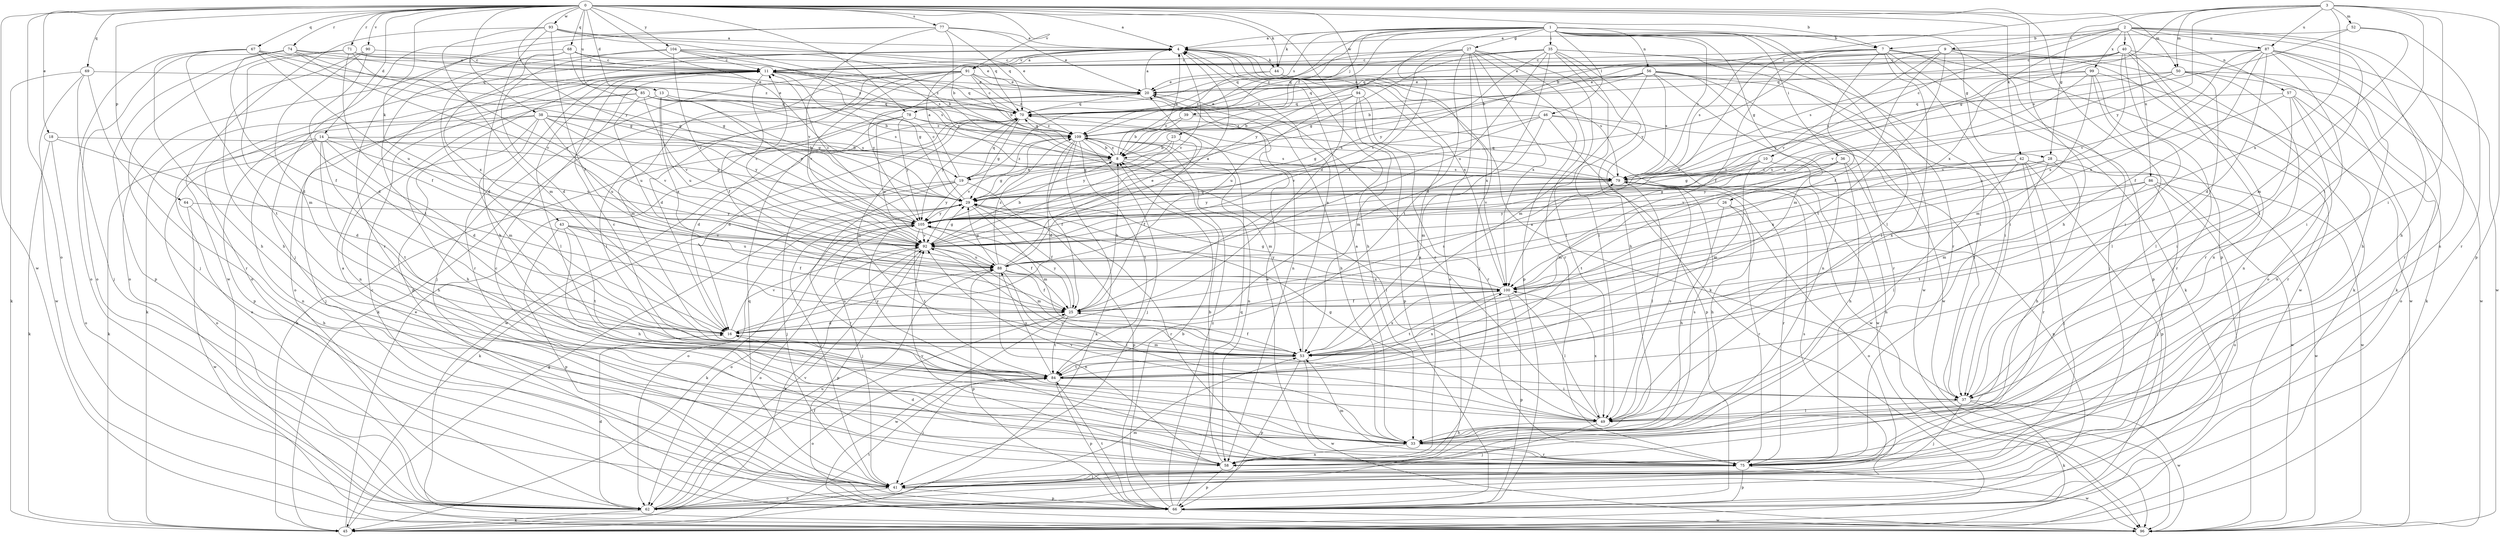 strict digraph  {
0;
1;
2;
3;
4;
7;
8;
9;
10;
11;
13;
14;
16;
18;
19;
20;
23;
25;
26;
27;
28;
29;
33;
35;
36;
37;
38;
39;
40;
41;
42;
43;
44;
45;
46;
49;
50;
52;
53;
56;
57;
58;
62;
64;
66;
67;
68;
69;
70;
71;
74;
75;
77;
78;
79;
84;
85;
86;
87;
88;
90;
91;
92;
93;
94;
96;
99;
100;
104;
105;
109;
0 -> 4  [label=a];
0 -> 7  [label=b];
0 -> 13  [label=d];
0 -> 14  [label=d];
0 -> 16  [label=d];
0 -> 18  [label=e];
0 -> 19  [label=e];
0 -> 33  [label=h];
0 -> 38  [label=j];
0 -> 42  [label=k];
0 -> 43  [label=k];
0 -> 44  [label=k];
0 -> 50  [label=m];
0 -> 62  [label=o];
0 -> 64  [label=p];
0 -> 66  [label=p];
0 -> 67  [label=q];
0 -> 68  [label=q];
0 -> 69  [label=q];
0 -> 71  [label=r];
0 -> 74  [label=r];
0 -> 77  [label=s];
0 -> 78  [label=s];
0 -> 85  [label=u];
0 -> 90  [label=v];
0 -> 91  [label=v];
0 -> 93  [label=w];
0 -> 94  [label=w];
0 -> 96  [label=w];
0 -> 104  [label=y];
0 -> 105  [label=y];
1 -> 4  [label=a];
1 -> 7  [label=b];
1 -> 19  [label=e];
1 -> 23  [label=f];
1 -> 25  [label=f];
1 -> 26  [label=g];
1 -> 27  [label=g];
1 -> 28  [label=g];
1 -> 35  [label=i];
1 -> 36  [label=i];
1 -> 39  [label=j];
1 -> 44  [label=k];
1 -> 46  [label=l];
1 -> 49  [label=l];
1 -> 56  [label=n];
1 -> 75  [label=r];
1 -> 78  [label=s];
1 -> 79  [label=s];
1 -> 109  [label=z];
2 -> 7  [label=b];
2 -> 9  [label=c];
2 -> 10  [label=c];
2 -> 33  [label=h];
2 -> 37  [label=i];
2 -> 40  [label=j];
2 -> 57  [label=n];
2 -> 58  [label=n];
2 -> 86  [label=u];
2 -> 87  [label=u];
2 -> 99  [label=x];
2 -> 100  [label=x];
3 -> 8  [label=b];
3 -> 28  [label=g];
3 -> 29  [label=g];
3 -> 37  [label=i];
3 -> 50  [label=m];
3 -> 52  [label=m];
3 -> 66  [label=p];
3 -> 84  [label=t];
3 -> 87  [label=u];
3 -> 100  [label=x];
3 -> 105  [label=y];
4 -> 11  [label=c];
4 -> 33  [label=h];
4 -> 44  [label=k];
4 -> 62  [label=o];
4 -> 91  [label=v];
4 -> 92  [label=v];
4 -> 100  [label=x];
7 -> 11  [label=c];
7 -> 25  [label=f];
7 -> 37  [label=i];
7 -> 45  [label=k];
7 -> 49  [label=l];
7 -> 53  [label=m];
7 -> 66  [label=p];
7 -> 79  [label=s];
7 -> 96  [label=w];
7 -> 100  [label=x];
8 -> 4  [label=a];
8 -> 19  [label=e];
8 -> 29  [label=g];
8 -> 49  [label=l];
8 -> 79  [label=s];
8 -> 109  [label=z];
9 -> 11  [label=c];
9 -> 20  [label=e];
9 -> 25  [label=f];
9 -> 41  [label=j];
9 -> 45  [label=k];
9 -> 62  [label=o];
9 -> 84  [label=t];
9 -> 92  [label=v];
9 -> 105  [label=y];
10 -> 29  [label=g];
10 -> 53  [label=m];
10 -> 58  [label=n];
10 -> 79  [label=s];
10 -> 92  [label=v];
11 -> 20  [label=e];
11 -> 25  [label=f];
11 -> 29  [label=g];
11 -> 49  [label=l];
11 -> 62  [label=o];
11 -> 66  [label=p];
11 -> 70  [label=q];
11 -> 75  [label=r];
13 -> 58  [label=n];
13 -> 70  [label=q];
13 -> 88  [label=u];
13 -> 100  [label=x];
13 -> 105  [label=y];
14 -> 8  [label=b];
14 -> 16  [label=d];
14 -> 29  [label=g];
14 -> 33  [label=h];
14 -> 45  [label=k];
14 -> 58  [label=n];
14 -> 62  [label=o];
14 -> 84  [label=t];
14 -> 92  [label=v];
16 -> 53  [label=m];
16 -> 88  [label=u];
16 -> 92  [label=v];
18 -> 8  [label=b];
18 -> 16  [label=d];
18 -> 45  [label=k];
18 -> 62  [label=o];
19 -> 4  [label=a];
19 -> 41  [label=j];
19 -> 45  [label=k];
19 -> 66  [label=p];
19 -> 70  [label=q];
19 -> 75  [label=r];
19 -> 105  [label=y];
19 -> 109  [label=z];
20 -> 4  [label=a];
20 -> 33  [label=h];
20 -> 45  [label=k];
20 -> 70  [label=q];
23 -> 8  [label=b];
23 -> 25  [label=f];
23 -> 29  [label=g];
23 -> 105  [label=y];
25 -> 8  [label=b];
25 -> 16  [label=d];
25 -> 79  [label=s];
25 -> 84  [label=t];
25 -> 96  [label=w];
25 -> 105  [label=y];
26 -> 33  [label=h];
26 -> 62  [label=o];
26 -> 75  [label=r];
26 -> 105  [label=y];
27 -> 11  [label=c];
27 -> 41  [label=j];
27 -> 49  [label=l];
27 -> 62  [label=o];
27 -> 66  [label=p];
27 -> 70  [label=q];
27 -> 75  [label=r];
27 -> 84  [label=t];
27 -> 92  [label=v];
27 -> 100  [label=x];
27 -> 105  [label=y];
28 -> 33  [label=h];
28 -> 53  [label=m];
28 -> 79  [label=s];
28 -> 92  [label=v];
28 -> 96  [label=w];
28 -> 100  [label=x];
29 -> 11  [label=c];
29 -> 25  [label=f];
29 -> 41  [label=j];
29 -> 53  [label=m];
29 -> 62  [label=o];
29 -> 75  [label=r];
29 -> 105  [label=y];
33 -> 4  [label=a];
33 -> 58  [label=n];
33 -> 75  [label=r];
33 -> 79  [label=s];
33 -> 92  [label=v];
35 -> 11  [label=c];
35 -> 16  [label=d];
35 -> 29  [label=g];
35 -> 33  [label=h];
35 -> 37  [label=i];
35 -> 45  [label=k];
35 -> 49  [label=l];
35 -> 70  [label=q];
35 -> 88  [label=u];
35 -> 96  [label=w];
35 -> 105  [label=y];
36 -> 33  [label=h];
36 -> 53  [label=m];
36 -> 66  [label=p];
36 -> 79  [label=s];
36 -> 84  [label=t];
37 -> 4  [label=a];
37 -> 41  [label=j];
37 -> 45  [label=k];
37 -> 49  [label=l];
37 -> 92  [label=v];
37 -> 96  [label=w];
38 -> 33  [label=h];
38 -> 41  [label=j];
38 -> 53  [label=m];
38 -> 62  [label=o];
38 -> 79  [label=s];
38 -> 88  [label=u];
38 -> 92  [label=v];
38 -> 105  [label=y];
38 -> 109  [label=z];
39 -> 8  [label=b];
39 -> 96  [label=w];
39 -> 109  [label=z];
40 -> 8  [label=b];
40 -> 11  [label=c];
40 -> 37  [label=i];
40 -> 45  [label=k];
40 -> 58  [label=n];
40 -> 70  [label=q];
40 -> 75  [label=r];
40 -> 79  [label=s];
40 -> 100  [label=x];
41 -> 4  [label=a];
41 -> 62  [label=o];
41 -> 66  [label=p];
41 -> 70  [label=q];
41 -> 79  [label=s];
42 -> 41  [label=j];
42 -> 49  [label=l];
42 -> 66  [label=p];
42 -> 75  [label=r];
42 -> 79  [label=s];
42 -> 96  [label=w];
42 -> 105  [label=y];
43 -> 25  [label=f];
43 -> 33  [label=h];
43 -> 66  [label=p];
43 -> 84  [label=t];
43 -> 88  [label=u];
43 -> 92  [label=v];
44 -> 20  [label=e];
44 -> 79  [label=s];
44 -> 100  [label=x];
44 -> 109  [label=z];
45 -> 20  [label=e];
45 -> 29  [label=g];
45 -> 84  [label=t];
46 -> 29  [label=g];
46 -> 37  [label=i];
46 -> 53  [label=m];
46 -> 66  [label=p];
46 -> 92  [label=v];
46 -> 96  [label=w];
46 -> 109  [label=z];
49 -> 20  [label=e];
49 -> 29  [label=g];
49 -> 33  [label=h];
49 -> 41  [label=j];
49 -> 79  [label=s];
49 -> 100  [label=x];
50 -> 20  [label=e];
50 -> 45  [label=k];
50 -> 49  [label=l];
50 -> 58  [label=n];
50 -> 79  [label=s];
50 -> 92  [label=v];
50 -> 96  [label=w];
52 -> 4  [label=a];
52 -> 53  [label=m];
52 -> 75  [label=r];
52 -> 79  [label=s];
53 -> 4  [label=a];
53 -> 25  [label=f];
53 -> 66  [label=p];
53 -> 84  [label=t];
53 -> 96  [label=w];
53 -> 100  [label=x];
56 -> 8  [label=b];
56 -> 20  [label=e];
56 -> 37  [label=i];
56 -> 53  [label=m];
56 -> 58  [label=n];
56 -> 70  [label=q];
56 -> 75  [label=r];
56 -> 79  [label=s];
56 -> 96  [label=w];
56 -> 109  [label=z];
57 -> 37  [label=i];
57 -> 58  [label=n];
57 -> 62  [label=o];
57 -> 70  [label=q];
57 -> 75  [label=r];
57 -> 88  [label=u];
58 -> 4  [label=a];
58 -> 8  [label=b];
58 -> 11  [label=c];
58 -> 16  [label=d];
58 -> 66  [label=p];
58 -> 92  [label=v];
62 -> 16  [label=d];
62 -> 25  [label=f];
62 -> 45  [label=k];
62 -> 53  [label=m];
62 -> 88  [label=u];
62 -> 92  [label=v];
64 -> 33  [label=h];
64 -> 96  [label=w];
64 -> 105  [label=y];
66 -> 8  [label=b];
66 -> 11  [label=c];
66 -> 70  [label=q];
66 -> 84  [label=t];
66 -> 96  [label=w];
66 -> 109  [label=z];
67 -> 11  [label=c];
67 -> 29  [label=g];
67 -> 33  [label=h];
67 -> 62  [label=o];
67 -> 70  [label=q];
67 -> 84  [label=t];
67 -> 88  [label=u];
68 -> 11  [label=c];
68 -> 16  [label=d];
68 -> 20  [label=e];
68 -> 29  [label=g];
68 -> 62  [label=o];
68 -> 100  [label=x];
68 -> 109  [label=z];
69 -> 20  [label=e];
69 -> 41  [label=j];
69 -> 45  [label=k];
69 -> 75  [label=r];
69 -> 96  [label=w];
70 -> 11  [label=c];
70 -> 16  [label=d];
70 -> 29  [label=g];
70 -> 53  [label=m];
70 -> 96  [label=w];
70 -> 105  [label=y];
70 -> 109  [label=z];
71 -> 11  [label=c];
71 -> 16  [label=d];
71 -> 25  [label=f];
71 -> 41  [label=j];
71 -> 92  [label=v];
71 -> 109  [label=z];
74 -> 11  [label=c];
74 -> 25  [label=f];
74 -> 29  [label=g];
74 -> 62  [label=o];
74 -> 66  [label=p];
74 -> 92  [label=v];
74 -> 109  [label=z];
75 -> 20  [label=e];
75 -> 41  [label=j];
75 -> 53  [label=m];
75 -> 66  [label=p];
75 -> 96  [label=w];
77 -> 4  [label=a];
77 -> 8  [label=b];
77 -> 20  [label=e];
77 -> 41  [label=j];
77 -> 70  [label=q];
77 -> 75  [label=r];
77 -> 92  [label=v];
78 -> 16  [label=d];
78 -> 45  [label=k];
78 -> 79  [label=s];
78 -> 88  [label=u];
78 -> 105  [label=y];
78 -> 109  [label=z];
79 -> 29  [label=g];
79 -> 33  [label=h];
79 -> 49  [label=l];
79 -> 70  [label=q];
79 -> 75  [label=r];
79 -> 105  [label=y];
84 -> 11  [label=c];
84 -> 37  [label=i];
84 -> 41  [label=j];
84 -> 62  [label=o];
84 -> 66  [label=p];
84 -> 88  [label=u];
84 -> 100  [label=x];
84 -> 105  [label=y];
85 -> 8  [label=b];
85 -> 29  [label=g];
85 -> 45  [label=k];
85 -> 66  [label=p];
85 -> 70  [label=q];
85 -> 79  [label=s];
85 -> 88  [label=u];
85 -> 92  [label=v];
86 -> 29  [label=g];
86 -> 41  [label=j];
86 -> 62  [label=o];
86 -> 84  [label=t];
86 -> 96  [label=w];
86 -> 100  [label=x];
87 -> 11  [label=c];
87 -> 16  [label=d];
87 -> 25  [label=f];
87 -> 33  [label=h];
87 -> 37  [label=i];
87 -> 70  [label=q];
87 -> 75  [label=r];
87 -> 92  [label=v];
87 -> 96  [label=w];
87 -> 100  [label=x];
88 -> 4  [label=a];
88 -> 20  [label=e];
88 -> 25  [label=f];
88 -> 29  [label=g];
88 -> 49  [label=l];
88 -> 58  [label=n];
88 -> 66  [label=p];
88 -> 100  [label=x];
88 -> 109  [label=z];
90 -> 11  [label=c];
90 -> 16  [label=d];
90 -> 33  [label=h];
90 -> 53  [label=m];
91 -> 4  [label=a];
91 -> 8  [label=b];
91 -> 16  [label=d];
91 -> 20  [label=e];
91 -> 41  [label=j];
91 -> 49  [label=l];
91 -> 53  [label=m];
91 -> 58  [label=n];
91 -> 92  [label=v];
91 -> 105  [label=y];
91 -> 109  [label=z];
92 -> 8  [label=b];
92 -> 11  [label=c];
92 -> 29  [label=g];
92 -> 45  [label=k];
92 -> 53  [label=m];
92 -> 62  [label=o];
92 -> 66  [label=p];
92 -> 88  [label=u];
93 -> 4  [label=a];
93 -> 25  [label=f];
93 -> 33  [label=h];
93 -> 53  [label=m];
93 -> 70  [label=q];
93 -> 79  [label=s];
93 -> 96  [label=w];
94 -> 8  [label=b];
94 -> 53  [label=m];
94 -> 66  [label=p];
94 -> 70  [label=q];
94 -> 75  [label=r];
94 -> 88  [label=u];
99 -> 20  [label=e];
99 -> 49  [label=l];
99 -> 53  [label=m];
99 -> 75  [label=r];
99 -> 88  [label=u];
99 -> 96  [label=w];
99 -> 105  [label=y];
100 -> 25  [label=f];
100 -> 29  [label=g];
100 -> 49  [label=l];
100 -> 66  [label=p];
100 -> 84  [label=t];
100 -> 105  [label=y];
104 -> 8  [label=b];
104 -> 11  [label=c];
104 -> 16  [label=d];
104 -> 20  [label=e];
104 -> 79  [label=s];
104 -> 84  [label=t];
104 -> 92  [label=v];
105 -> 11  [label=c];
105 -> 25  [label=f];
105 -> 41  [label=j];
105 -> 45  [label=k];
105 -> 62  [label=o];
105 -> 84  [label=t];
105 -> 92  [label=v];
109 -> 8  [label=b];
109 -> 16  [label=d];
109 -> 25  [label=f];
109 -> 41  [label=j];
109 -> 45  [label=k];
109 -> 53  [label=m];
109 -> 58  [label=n];
109 -> 70  [label=q];
109 -> 79  [label=s];
109 -> 84  [label=t];
109 -> 92  [label=v];
}
